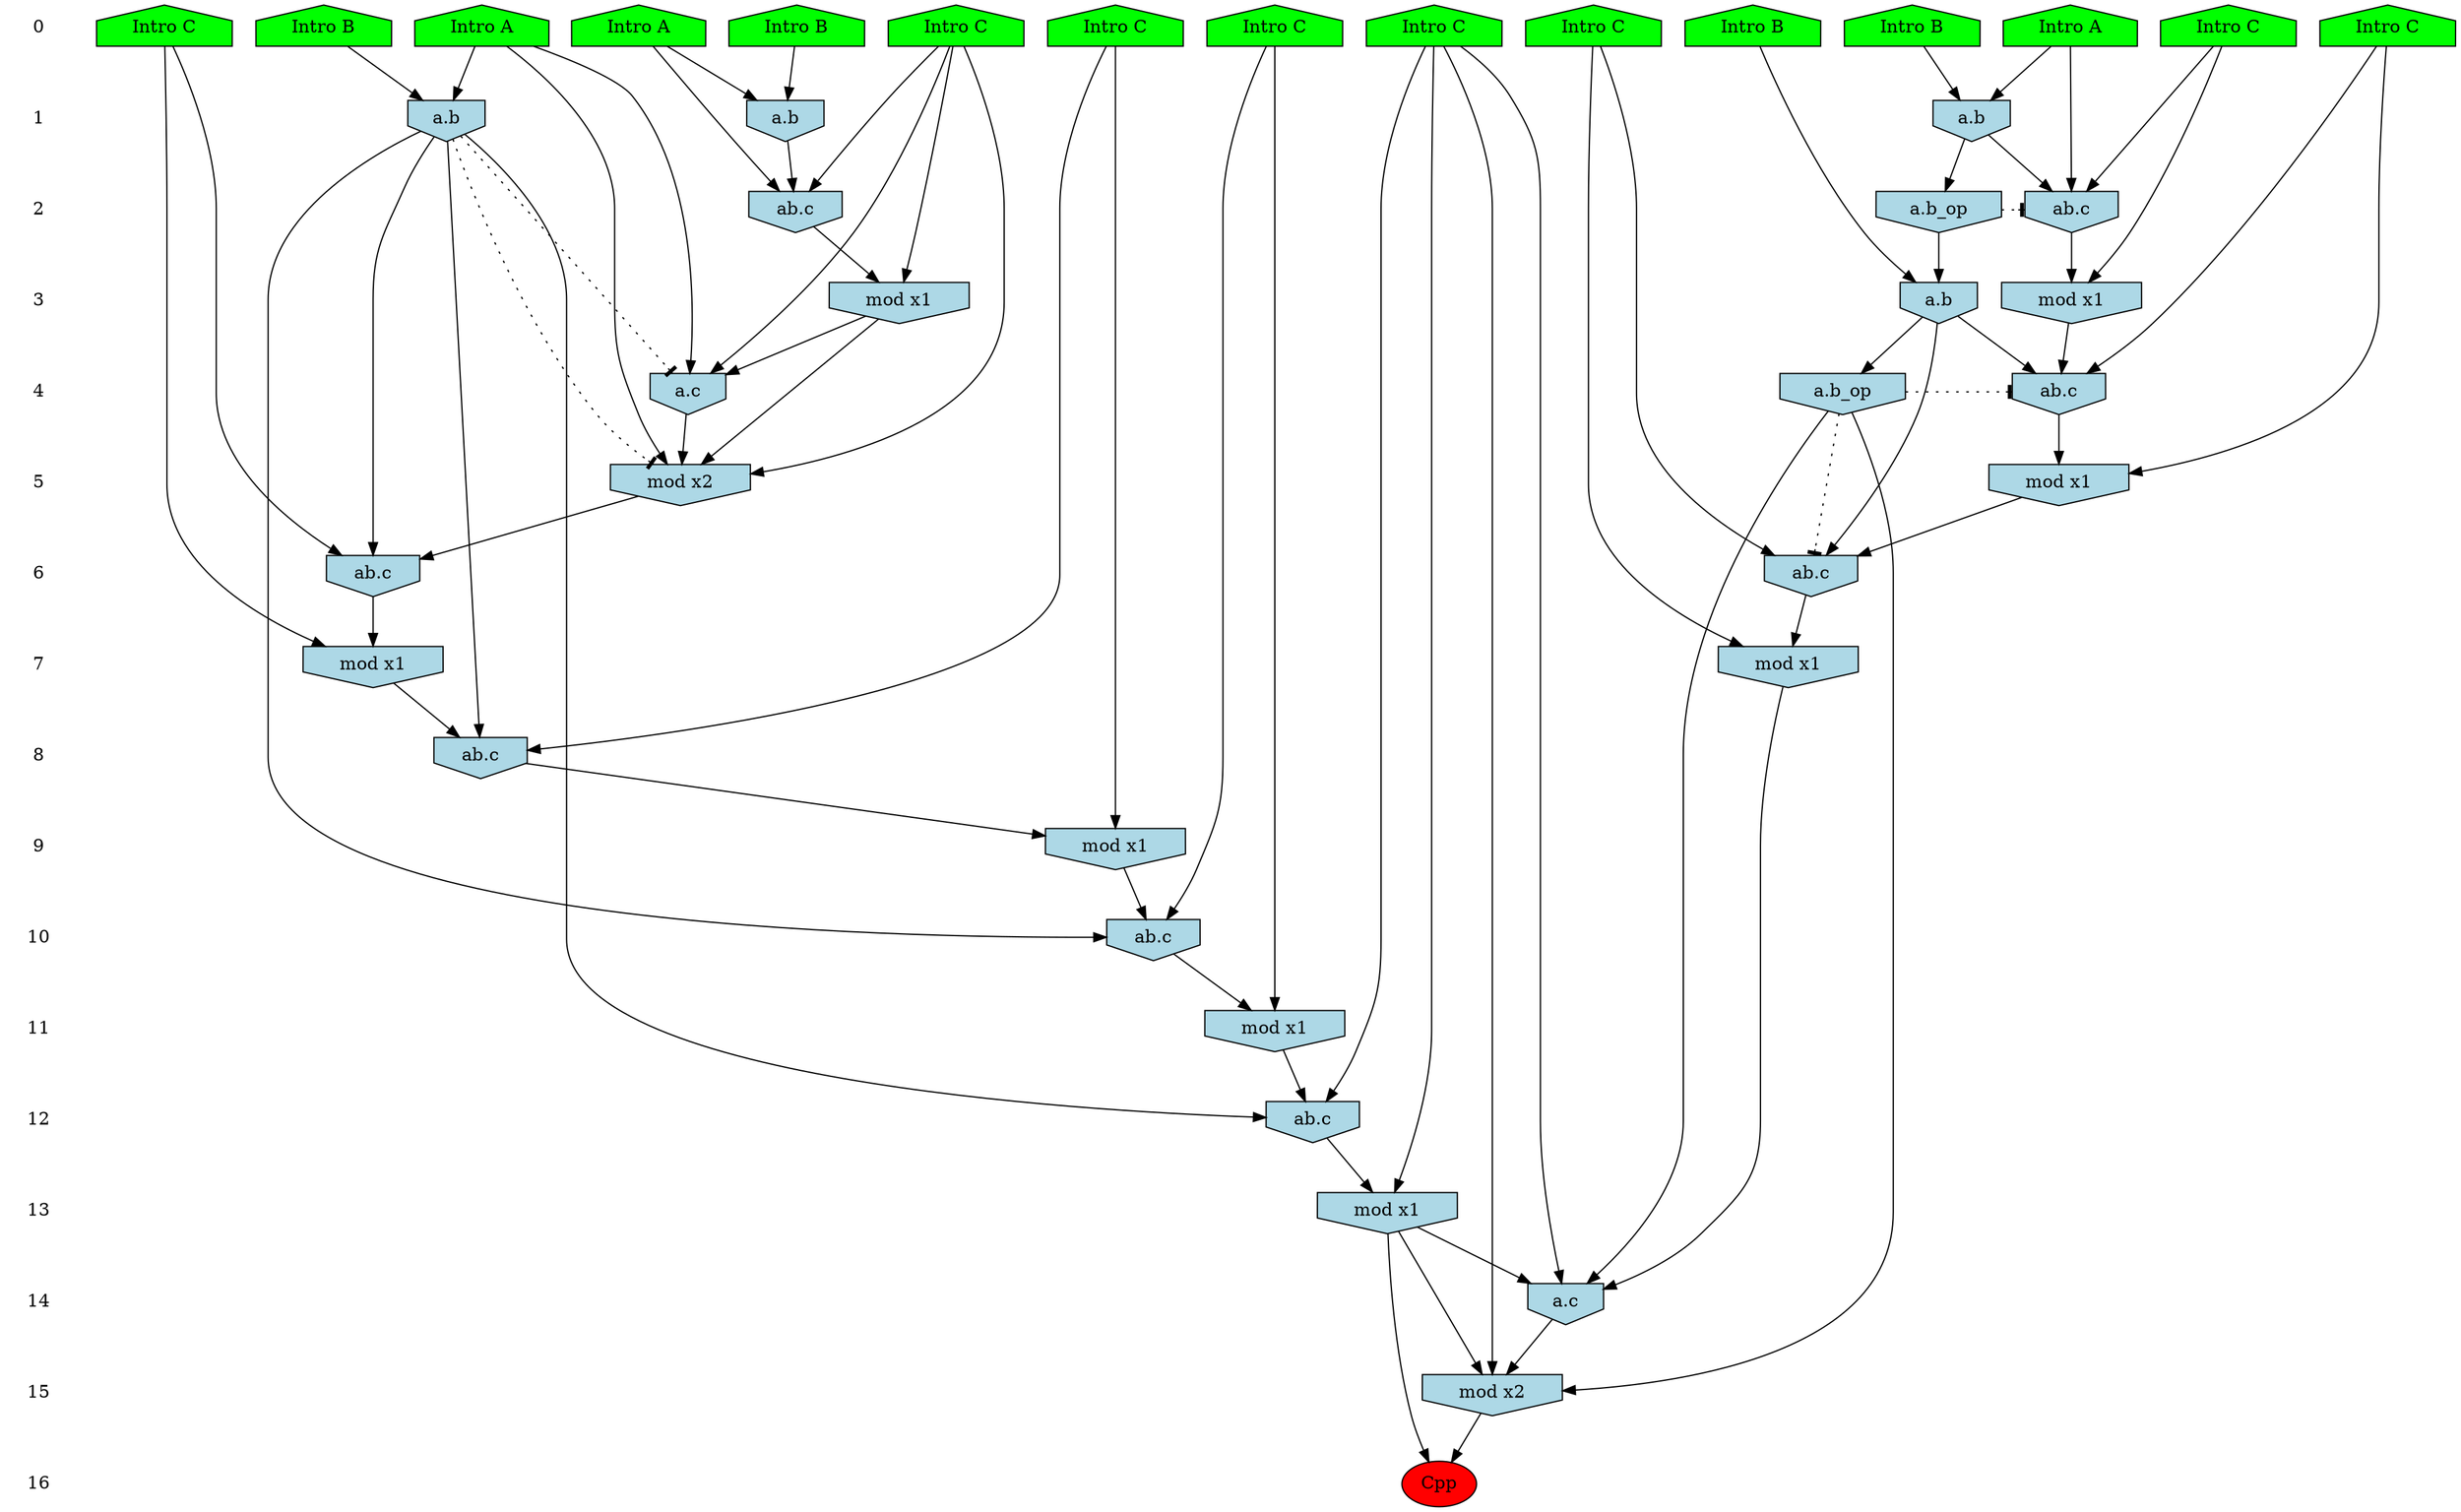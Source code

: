 /* Compression of 1 causal flows obtained in average at 1.837203E+01 t.u */
/* Compressed causal flows were: [3298] */
digraph G{
 ranksep=.5 ; 
{ rank = same ; "0" [shape=plaintext] ; node_1 [label ="Intro A", shape=house, style=filled, fillcolor=green] ;
node_2 [label ="Intro B", shape=house, style=filled, fillcolor=green] ;
node_3 [label ="Intro A", shape=house, style=filled, fillcolor=green] ;
node_4 [label ="Intro B", shape=house, style=filled, fillcolor=green] ;
node_5 [label ="Intro A", shape=house, style=filled, fillcolor=green] ;
node_6 [label ="Intro B", shape=house, style=filled, fillcolor=green] ;
node_7 [label ="Intro B", shape=house, style=filled, fillcolor=green] ;
node_8 [label ="Intro C", shape=house, style=filled, fillcolor=green] ;
node_9 [label ="Intro C", shape=house, style=filled, fillcolor=green] ;
node_10 [label ="Intro C", shape=house, style=filled, fillcolor=green] ;
node_11 [label ="Intro C", shape=house, style=filled, fillcolor=green] ;
node_12 [label ="Intro C", shape=house, style=filled, fillcolor=green] ;
node_13 [label ="Intro C", shape=house, style=filled, fillcolor=green] ;
node_14 [label ="Intro C", shape=house, style=filled, fillcolor=green] ;
node_15 [label ="Intro C", shape=house, style=filled, fillcolor=green] ;
}
{ rank = same ; "1" [shape=plaintext] ; node_16 [label="a.b", shape=invhouse, style=filled, fillcolor = lightblue] ;
node_20 [label="a.b", shape=invhouse, style=filled, fillcolor = lightblue] ;
node_25 [label="a.b", shape=invhouse, style=filled, fillcolor = lightblue] ;
}
{ rank = same ; "2" [shape=plaintext] ; node_17 [label="ab.c", shape=invhouse, style=filled, fillcolor = lightblue] ;
node_18 [label="a.b_op", shape=invhouse, style=filled, fillcolor = lightblue] ;
node_21 [label="ab.c", shape=invhouse, style=filled, fillcolor = lightblue] ;
}
{ rank = same ; "3" [shape=plaintext] ; node_19 [label="mod x1", shape=invhouse, style=filled, fillcolor = lightblue] ;
node_22 [label="mod x1", shape=invhouse, style=filled, fillcolor = lightblue] ;
node_32 [label="a.b", shape=invhouse, style=filled, fillcolor = lightblue] ;
}
{ rank = same ; "4" [shape=plaintext] ; node_23 [label="a.c", shape=invhouse, style=filled, fillcolor = lightblue] ;
node_35 [label="ab.c", shape=invhouse, style=filled, fillcolor = lightblue] ;
node_39 [label="a.b_op", shape=invhouse, style=filled, fillcolor = lightblue] ;
}
{ rank = same ; "5" [shape=plaintext] ; node_24 [label="mod x2", shape=invhouse, style=filled, fillcolor = lightblue] ;
node_36 [label="mod x1", shape=invhouse, style=filled, fillcolor = lightblue] ;
}
{ rank = same ; "6" [shape=plaintext] ; node_26 [label="ab.c", shape=invhouse, style=filled, fillcolor = lightblue] ;
node_37 [label="ab.c", shape=invhouse, style=filled, fillcolor = lightblue] ;
}
{ rank = same ; "7" [shape=plaintext] ; node_27 [label="mod x1", shape=invhouse, style=filled, fillcolor = lightblue] ;
node_38 [label="mod x1", shape=invhouse, style=filled, fillcolor = lightblue] ;
}
{ rank = same ; "8" [shape=plaintext] ; node_28 [label="ab.c", shape=invhouse, style=filled, fillcolor = lightblue] ;
}
{ rank = same ; "9" [shape=plaintext] ; node_29 [label="mod x1", shape=invhouse, style=filled, fillcolor = lightblue] ;
}
{ rank = same ; "10" [shape=plaintext] ; node_30 [label="ab.c", shape=invhouse, style=filled, fillcolor = lightblue] ;
}
{ rank = same ; "11" [shape=plaintext] ; node_31 [label="mod x1", shape=invhouse, style=filled, fillcolor = lightblue] ;
}
{ rank = same ; "12" [shape=plaintext] ; node_33 [label="ab.c", shape=invhouse, style=filled, fillcolor = lightblue] ;
}
{ rank = same ; "13" [shape=plaintext] ; node_34 [label="mod x1", shape=invhouse, style=filled, fillcolor = lightblue] ;
}
{ rank = same ; "14" [shape=plaintext] ; node_40 [label="a.c", shape=invhouse, style=filled, fillcolor = lightblue] ;
}
{ rank = same ; "15" [shape=plaintext] ; node_41 [label="mod x2", shape=invhouse, style=filled, fillcolor = lightblue] ;
}
{ rank = same ; "16" [shape=plaintext] ; node_42 [label ="Cpp", style=filled, fillcolor=red] ;
}
"0" -> "1" [style="invis"]; 
"1" -> "2" [style="invis"]; 
"2" -> "3" [style="invis"]; 
"3" -> "4" [style="invis"]; 
"4" -> "5" [style="invis"]; 
"5" -> "6" [style="invis"]; 
"6" -> "7" [style="invis"]; 
"7" -> "8" [style="invis"]; 
"8" -> "9" [style="invis"]; 
"9" -> "10" [style="invis"]; 
"10" -> "11" [style="invis"]; 
"11" -> "12" [style="invis"]; 
"12" -> "13" [style="invis"]; 
"13" -> "14" [style="invis"]; 
"14" -> "15" [style="invis"]; 
"15" -> "16" [style="invis"]; 
node_3 -> node_16
node_7 -> node_16
node_3 -> node_17
node_8 -> node_17
node_16 -> node_17
node_16 -> node_18
node_8 -> node_19
node_17 -> node_19
node_1 -> node_20
node_4 -> node_20
node_1 -> node_21
node_12 -> node_21
node_20 -> node_21
node_12 -> node_22
node_21 -> node_22
node_5 -> node_23
node_12 -> node_23
node_22 -> node_23
node_5 -> node_24
node_12 -> node_24
node_22 -> node_24
node_23 -> node_24
node_2 -> node_25
node_5 -> node_25
node_11 -> node_26
node_24 -> node_26
node_25 -> node_26
node_11 -> node_27
node_26 -> node_27
node_14 -> node_28
node_25 -> node_28
node_27 -> node_28
node_14 -> node_29
node_28 -> node_29
node_13 -> node_30
node_25 -> node_30
node_29 -> node_30
node_13 -> node_31
node_30 -> node_31
node_6 -> node_32
node_18 -> node_32
node_15 -> node_33
node_25 -> node_33
node_31 -> node_33
node_15 -> node_34
node_33 -> node_34
node_10 -> node_35
node_19 -> node_35
node_32 -> node_35
node_10 -> node_36
node_35 -> node_36
node_9 -> node_37
node_32 -> node_37
node_36 -> node_37
node_9 -> node_38
node_37 -> node_38
node_32 -> node_39
node_15 -> node_40
node_34 -> node_40
node_38 -> node_40
node_39 -> node_40
node_15 -> node_41
node_34 -> node_41
node_39 -> node_41
node_40 -> node_41
node_34 -> node_42
node_41 -> node_42
node_18 -> node_17 [style=dotted, arrowhead = tee] 
node_25 -> node_24 [style=dotted, arrowhead = tee] 
node_25 -> node_23 [style=dotted, arrowhead = tee] 
node_39 -> node_37 [style=dotted, arrowhead = tee] 
node_39 -> node_35 [style=dotted, arrowhead = tee] 
}
/*
 Dot generation time: 0.000190
*/